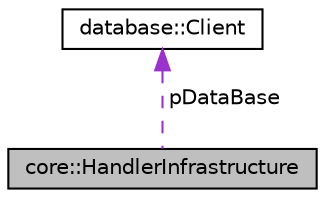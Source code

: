 digraph "core::HandlerInfrastructure"
{
 // LATEX_PDF_SIZE
  edge [fontname="Helvetica",fontsize="10",labelfontname="Helvetica",labelfontsize="10"];
  node [fontname="Helvetica",fontsize="10",shape=record];
  Node1 [label="core::HandlerInfrastructure",height=0.2,width=0.4,color="black", fillcolor="grey75", style="filled", fontcolor="black",tooltip=" "];
  Node2 -> Node1 [dir="back",color="darkorchid3",fontsize="10",style="dashed",label=" pDataBase" ,fontname="Helvetica"];
  Node2 [label="database::Client",height=0.2,width=0.4,color="black", fillcolor="white", style="filled",URL="$classdatabase_1_1Client.html",tooltip=" "];
}
